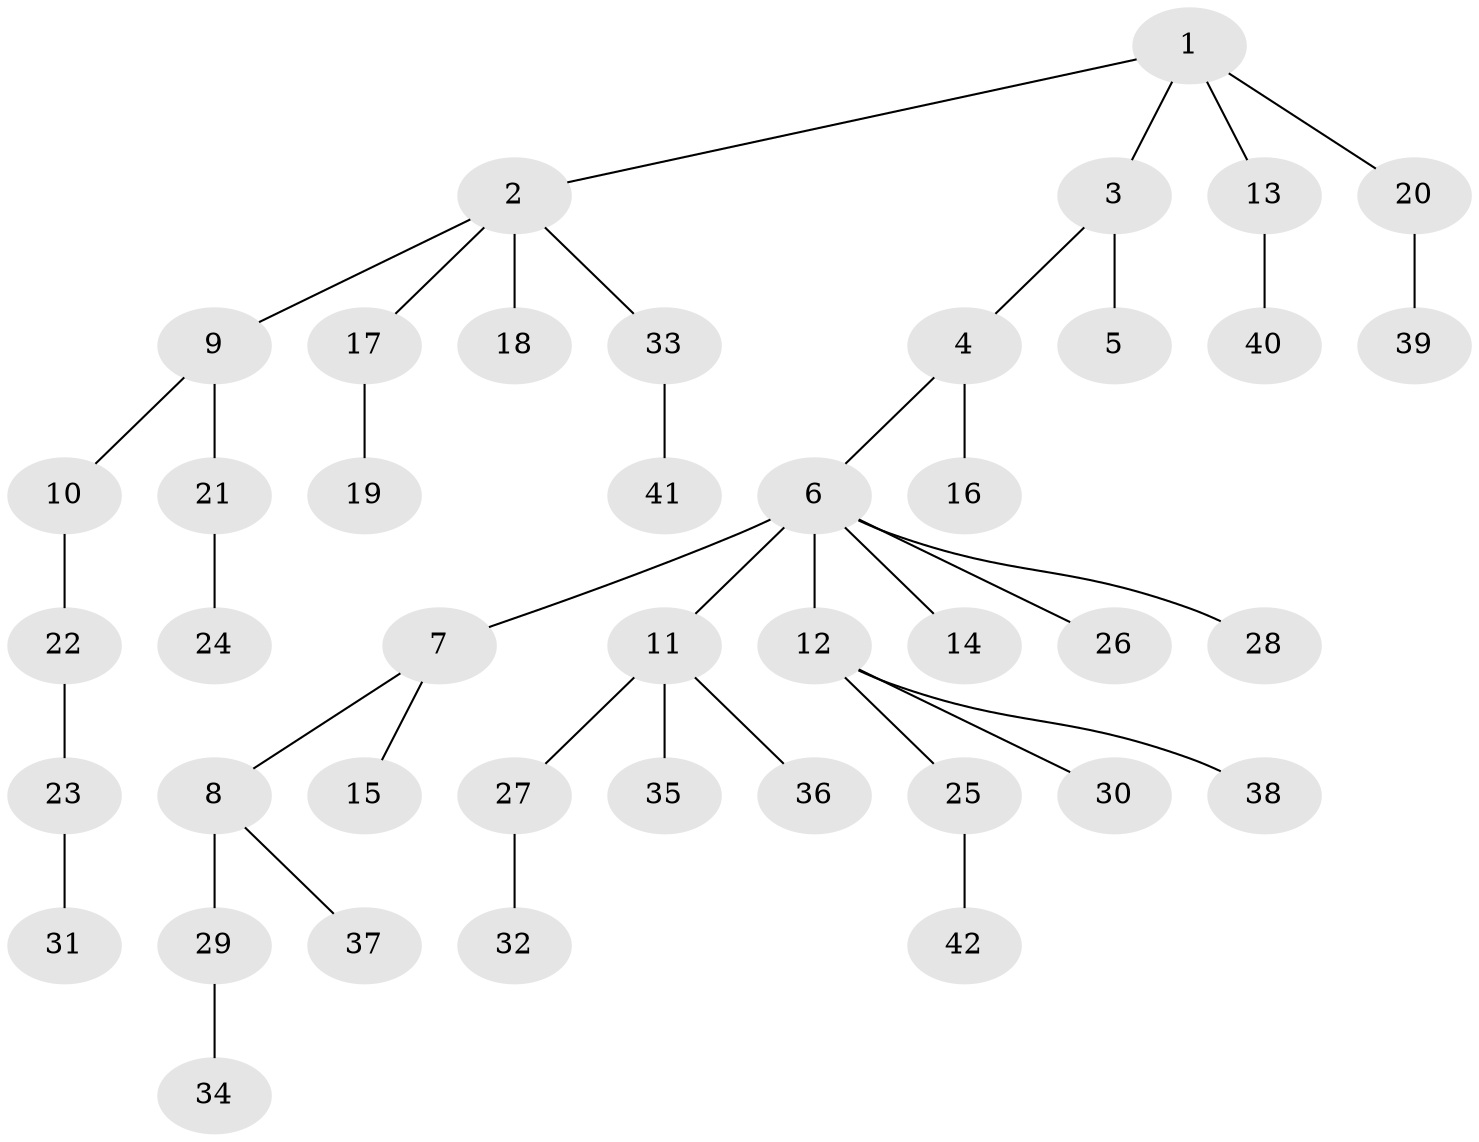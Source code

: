 // original degree distribution, {5: 0.05, 3: 0.1375, 6: 0.0125, 4: 0.0375, 9: 0.0125, 2: 0.225, 1: 0.525}
// Generated by graph-tools (version 1.1) at 2025/36/03/09/25 02:36:50]
// undirected, 42 vertices, 41 edges
graph export_dot {
graph [start="1"]
  node [color=gray90,style=filled];
  1;
  2;
  3;
  4;
  5;
  6;
  7;
  8;
  9;
  10;
  11;
  12;
  13;
  14;
  15;
  16;
  17;
  18;
  19;
  20;
  21;
  22;
  23;
  24;
  25;
  26;
  27;
  28;
  29;
  30;
  31;
  32;
  33;
  34;
  35;
  36;
  37;
  38;
  39;
  40;
  41;
  42;
  1 -- 2 [weight=1.0];
  1 -- 3 [weight=1.0];
  1 -- 13 [weight=1.0];
  1 -- 20 [weight=1.0];
  2 -- 9 [weight=1.0];
  2 -- 17 [weight=1.0];
  2 -- 18 [weight=1.0];
  2 -- 33 [weight=1.0];
  3 -- 4 [weight=1.0];
  3 -- 5 [weight=3.0];
  4 -- 6 [weight=1.0];
  4 -- 16 [weight=3.0];
  6 -- 7 [weight=2.0];
  6 -- 11 [weight=1.0];
  6 -- 12 [weight=1.0];
  6 -- 14 [weight=1.0];
  6 -- 26 [weight=1.0];
  6 -- 28 [weight=1.0];
  7 -- 8 [weight=1.0];
  7 -- 15 [weight=1.0];
  8 -- 29 [weight=2.0];
  8 -- 37 [weight=1.0];
  9 -- 10 [weight=1.0];
  9 -- 21 [weight=1.0];
  10 -- 22 [weight=1.0];
  11 -- 27 [weight=1.0];
  11 -- 35 [weight=1.0];
  11 -- 36 [weight=1.0];
  12 -- 25 [weight=1.0];
  12 -- 30 [weight=1.0];
  12 -- 38 [weight=1.0];
  13 -- 40 [weight=1.0];
  17 -- 19 [weight=1.0];
  20 -- 39 [weight=1.0];
  21 -- 24 [weight=1.0];
  22 -- 23 [weight=1.0];
  23 -- 31 [weight=1.0];
  25 -- 42 [weight=1.0];
  27 -- 32 [weight=1.0];
  29 -- 34 [weight=1.0];
  33 -- 41 [weight=1.0];
}
